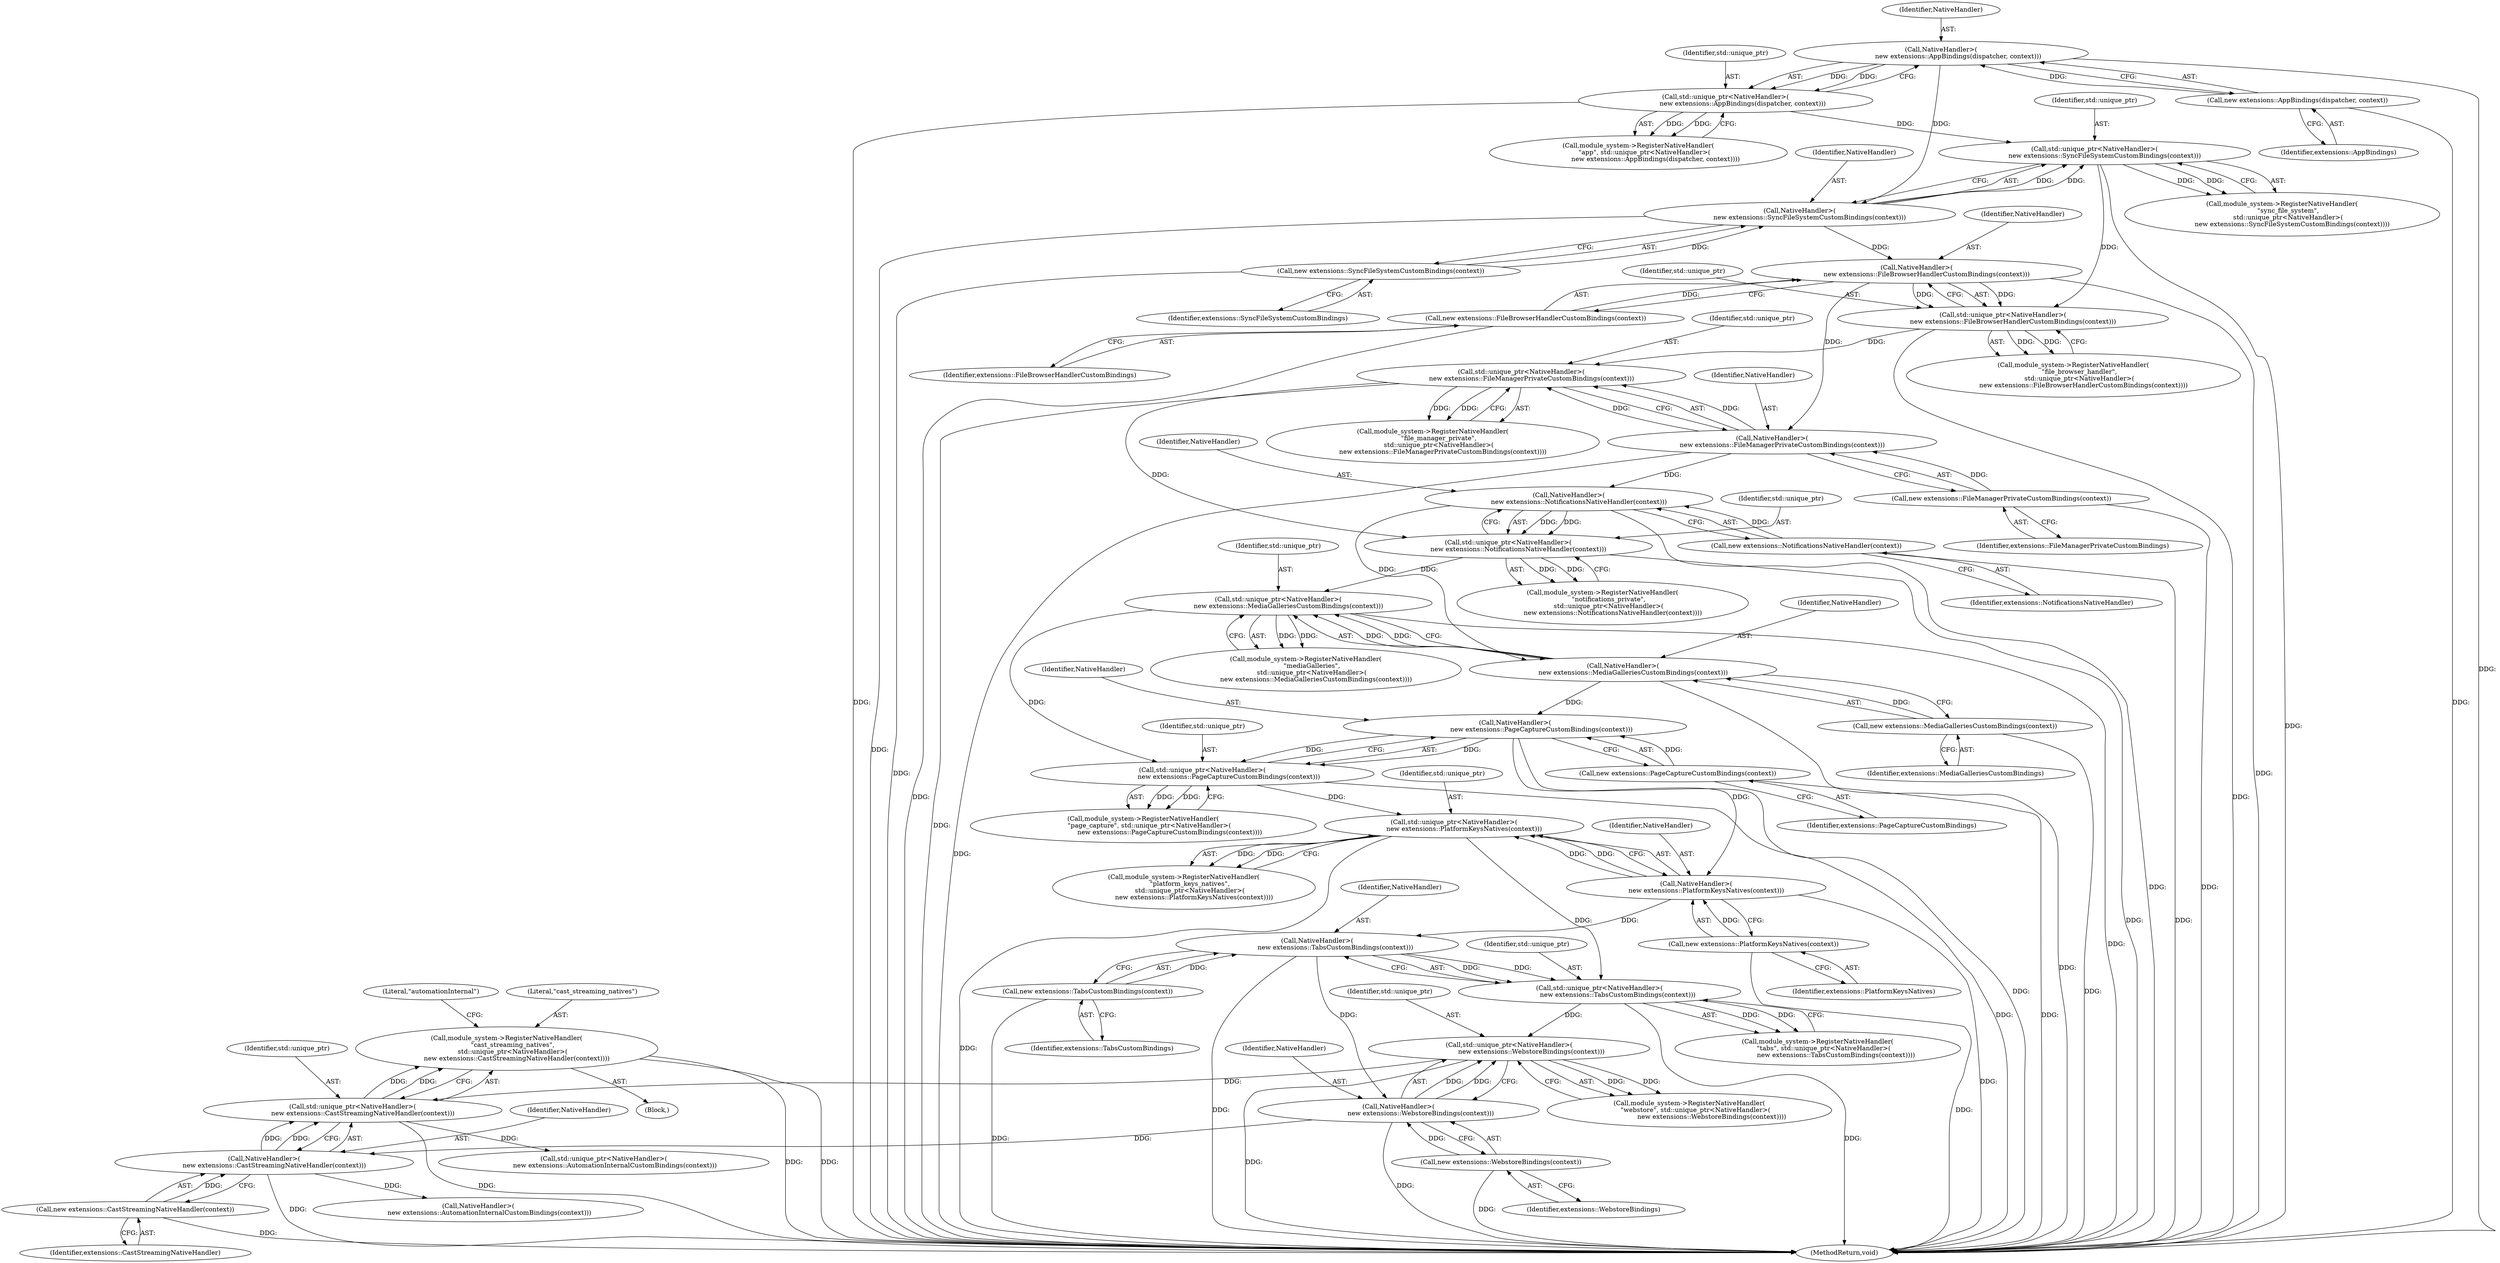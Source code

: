 digraph "0_Chrome_c0569cc04741cccf6548c2169fcc1609d958523f@API" {
"1000190" [label="(Call,module_system->RegisterNativeHandler(\n      \"cast_streaming_natives\",\n      std::unique_ptr<NativeHandler>(\n          new extensions::CastStreamingNativeHandler(context))))"];
"1000192" [label="(Call,std::unique_ptr<NativeHandler>(\n          new extensions::CastStreamingNativeHandler(context)))"];
"1000184" [label="(Call,std::unique_ptr<NativeHandler>(\n                      new extensions::WebstoreBindings(context)))"];
"1000176" [label="(Call,std::unique_ptr<NativeHandler>(\n                  new extensions::TabsCustomBindings(context)))"];
"1000168" [label="(Call,std::unique_ptr<NativeHandler>(\n          new extensions::PlatformKeysNatives(context)))"];
"1000160" [label="(Call,std::unique_ptr<NativeHandler>(\n                          new extensions::PageCaptureCustomBindings(context)))"];
"1000152" [label="(Call,std::unique_ptr<NativeHandler>(\n          new extensions::MediaGalleriesCustomBindings(context)))"];
"1000144" [label="(Call,std::unique_ptr<NativeHandler>(\n          new extensions::NotificationsNativeHandler(context)))"];
"1000136" [label="(Call,std::unique_ptr<NativeHandler>(\n          new extensions::FileManagerPrivateCustomBindings(context)))"];
"1000128" [label="(Call,std::unique_ptr<NativeHandler>(\n          new extensions::FileBrowserHandlerCustomBindings(context)))"];
"1000120" [label="(Call,std::unique_ptr<NativeHandler>(\n          new extensions::SyncFileSystemCustomBindings(context)))"];
"1000112" [label="(Call,std::unique_ptr<NativeHandler>(\n                 new extensions::AppBindings(dispatcher, context)))"];
"1000114" [label="(Call,NativeHandler>(\n                 new extensions::AppBindings(dispatcher, context)))"];
"1000116" [label="(Call,new extensions::AppBindings(dispatcher, context))"];
"1000122" [label="(Call,NativeHandler>(\n          new extensions::SyncFileSystemCustomBindings(context)))"];
"1000124" [label="(Call,new extensions::SyncFileSystemCustomBindings(context))"];
"1000130" [label="(Call,NativeHandler>(\n          new extensions::FileBrowserHandlerCustomBindings(context)))"];
"1000132" [label="(Call,new extensions::FileBrowserHandlerCustomBindings(context))"];
"1000138" [label="(Call,NativeHandler>(\n          new extensions::FileManagerPrivateCustomBindings(context)))"];
"1000140" [label="(Call,new extensions::FileManagerPrivateCustomBindings(context))"];
"1000146" [label="(Call,NativeHandler>(\n          new extensions::NotificationsNativeHandler(context)))"];
"1000148" [label="(Call,new extensions::NotificationsNativeHandler(context))"];
"1000154" [label="(Call,NativeHandler>(\n          new extensions::MediaGalleriesCustomBindings(context)))"];
"1000156" [label="(Call,new extensions::MediaGalleriesCustomBindings(context))"];
"1000162" [label="(Call,NativeHandler>(\n                          new extensions::PageCaptureCustomBindings(context)))"];
"1000164" [label="(Call,new extensions::PageCaptureCustomBindings(context))"];
"1000170" [label="(Call,NativeHandler>(\n          new extensions::PlatformKeysNatives(context)))"];
"1000172" [label="(Call,new extensions::PlatformKeysNatives(context))"];
"1000178" [label="(Call,NativeHandler>(\n                  new extensions::TabsCustomBindings(context)))"];
"1000180" [label="(Call,new extensions::TabsCustomBindings(context))"];
"1000186" [label="(Call,NativeHandler>(\n                      new extensions::WebstoreBindings(context)))"];
"1000188" [label="(Call,new extensions::WebstoreBindings(context))"];
"1000194" [label="(Call,NativeHandler>(\n          new extensions::CastStreamingNativeHandler(context)))"];
"1000196" [label="(Call,new extensions::CastStreamingNativeHandler(context))"];
"1000157" [label="(Identifier,extensions::MediaGalleriesCustomBindings)"];
"1000123" [label="(Identifier,NativeHandler)"];
"1000222" [label="(MethodReturn,void)"];
"1000180" [label="(Call,new extensions::TabsCustomBindings(context))"];
"1000190" [label="(Call,module_system->RegisterNativeHandler(\n      \"cast_streaming_natives\",\n      std::unique_ptr<NativeHandler>(\n          new extensions::CastStreamingNativeHandler(context))))"];
"1000170" [label="(Call,NativeHandler>(\n          new extensions::PlatformKeysNatives(context)))"];
"1000112" [label="(Call,std::unique_ptr<NativeHandler>(\n                 new extensions::AppBindings(dispatcher, context)))"];
"1000188" [label="(Call,new extensions::WebstoreBindings(context))"];
"1000116" [label="(Call,new extensions::AppBindings(dispatcher, context))"];
"1000136" [label="(Call,std::unique_ptr<NativeHandler>(\n          new extensions::FileManagerPrivateCustomBindings(context)))"];
"1000192" [label="(Call,std::unique_ptr<NativeHandler>(\n          new extensions::CastStreamingNativeHandler(context)))"];
"1000155" [label="(Identifier,NativeHandler)"];
"1000121" [label="(Identifier,std::unique_ptr)"];
"1000174" [label="(Call,module_system->RegisterNativeHandler(\n      \"tabs\", std::unique_ptr<NativeHandler>(\n                  new extensions::TabsCustomBindings(context))))"];
"1000158" [label="(Call,module_system->RegisterNativeHandler(\n      \"page_capture\", std::unique_ptr<NativeHandler>(\n                          new extensions::PageCaptureCustomBindings(context))))"];
"1000144" [label="(Call,std::unique_ptr<NativeHandler>(\n          new extensions::NotificationsNativeHandler(context)))"];
"1000148" [label="(Call,new extensions::NotificationsNativeHandler(context))"];
"1000129" [label="(Identifier,std::unique_ptr)"];
"1000187" [label="(Identifier,NativeHandler)"];
"1000193" [label="(Identifier,std::unique_ptr)"];
"1000126" [label="(Call,module_system->RegisterNativeHandler(\n      \"file_browser_handler\",\n      std::unique_ptr<NativeHandler>(\n          new extensions::FileBrowserHandlerCustomBindings(context))))"];
"1000178" [label="(Call,NativeHandler>(\n                  new extensions::TabsCustomBindings(context)))"];
"1000114" [label="(Call,NativeHandler>(\n                 new extensions::AppBindings(dispatcher, context)))"];
"1000200" [label="(Call,std::unique_ptr<NativeHandler>(\n           new extensions::AutomationInternalCustomBindings(context)))"];
"1000199" [label="(Literal,\"automationInternal\")"];
"1000184" [label="(Call,std::unique_ptr<NativeHandler>(\n                      new extensions::WebstoreBindings(context)))"];
"1000138" [label="(Call,NativeHandler>(\n          new extensions::FileManagerPrivateCustomBindings(context)))"];
"1000194" [label="(Call,NativeHandler>(\n          new extensions::CastStreamingNativeHandler(context)))"];
"1000109" [label="(Block,)"];
"1000186" [label="(Call,NativeHandler>(\n                      new extensions::WebstoreBindings(context)))"];
"1000142" [label="(Call,module_system->RegisterNativeHandler(\n      \"notifications_private\",\n      std::unique_ptr<NativeHandler>(\n          new extensions::NotificationsNativeHandler(context))))"];
"1000124" [label="(Call,new extensions::SyncFileSystemCustomBindings(context))"];
"1000125" [label="(Identifier,extensions::SyncFileSystemCustomBindings)"];
"1000113" [label="(Identifier,std::unique_ptr)"];
"1000169" [label="(Identifier,std::unique_ptr)"];
"1000181" [label="(Identifier,extensions::TabsCustomBindings)"];
"1000185" [label="(Identifier,std::unique_ptr)"];
"1000110" [label="(Call,module_system->RegisterNativeHandler(\n      \"app\", std::unique_ptr<NativeHandler>(\n                 new extensions::AppBindings(dispatcher, context))))"];
"1000152" [label="(Call,std::unique_ptr<NativeHandler>(\n          new extensions::MediaGalleriesCustomBindings(context)))"];
"1000196" [label="(Call,new extensions::CastStreamingNativeHandler(context))"];
"1000137" [label="(Identifier,std::unique_ptr)"];
"1000115" [label="(Identifier,NativeHandler)"];
"1000134" [label="(Call,module_system->RegisterNativeHandler(\n      \"file_manager_private\",\n      std::unique_ptr<NativeHandler>(\n          new extensions::FileManagerPrivateCustomBindings(context))))"];
"1000166" [label="(Call,module_system->RegisterNativeHandler(\n      \"platform_keys_natives\",\n      std::unique_ptr<NativeHandler>(\n          new extensions::PlatformKeysNatives(context))))"];
"1000162" [label="(Call,NativeHandler>(\n                          new extensions::PageCaptureCustomBindings(context)))"];
"1000176" [label="(Call,std::unique_ptr<NativeHandler>(\n                  new extensions::TabsCustomBindings(context)))"];
"1000117" [label="(Identifier,extensions::AppBindings)"];
"1000128" [label="(Call,std::unique_ptr<NativeHandler>(\n          new extensions::FileBrowserHandlerCustomBindings(context)))"];
"1000118" [label="(Call,module_system->RegisterNativeHandler(\n      \"sync_file_system\",\n      std::unique_ptr<NativeHandler>(\n          new extensions::SyncFileSystemCustomBindings(context))))"];
"1000133" [label="(Identifier,extensions::FileBrowserHandlerCustomBindings)"];
"1000140" [label="(Call,new extensions::FileManagerPrivateCustomBindings(context))"];
"1000149" [label="(Identifier,extensions::NotificationsNativeHandler)"];
"1000172" [label="(Call,new extensions::PlatformKeysNatives(context))"];
"1000189" [label="(Identifier,extensions::WebstoreBindings)"];
"1000202" [label="(Call,NativeHandler>(\n           new extensions::AutomationInternalCustomBindings(context)))"];
"1000165" [label="(Identifier,extensions::PageCaptureCustomBindings)"];
"1000195" [label="(Identifier,NativeHandler)"];
"1000141" [label="(Identifier,extensions::FileManagerPrivateCustomBindings)"];
"1000120" [label="(Call,std::unique_ptr<NativeHandler>(\n          new extensions::SyncFileSystemCustomBindings(context)))"];
"1000164" [label="(Call,new extensions::PageCaptureCustomBindings(context))"];
"1000171" [label="(Identifier,NativeHandler)"];
"1000161" [label="(Identifier,std::unique_ptr)"];
"1000163" [label="(Identifier,NativeHandler)"];
"1000173" [label="(Identifier,extensions::PlatformKeysNatives)"];
"1000182" [label="(Call,module_system->RegisterNativeHandler(\n      \"webstore\", std::unique_ptr<NativeHandler>(\n                      new extensions::WebstoreBindings(context))))"];
"1000150" [label="(Call,module_system->RegisterNativeHandler(\n      \"mediaGalleries\",\n      std::unique_ptr<NativeHandler>(\n          new extensions::MediaGalleriesCustomBindings(context))))"];
"1000122" [label="(Call,NativeHandler>(\n          new extensions::SyncFileSystemCustomBindings(context)))"];
"1000131" [label="(Identifier,NativeHandler)"];
"1000139" [label="(Identifier,NativeHandler)"];
"1000156" [label="(Call,new extensions::MediaGalleriesCustomBindings(context))"];
"1000145" [label="(Identifier,std::unique_ptr)"];
"1000191" [label="(Literal,\"cast_streaming_natives\")"];
"1000147" [label="(Identifier,NativeHandler)"];
"1000177" [label="(Identifier,std::unique_ptr)"];
"1000132" [label="(Call,new extensions::FileBrowserHandlerCustomBindings(context))"];
"1000179" [label="(Identifier,NativeHandler)"];
"1000160" [label="(Call,std::unique_ptr<NativeHandler>(\n                          new extensions::PageCaptureCustomBindings(context)))"];
"1000153" [label="(Identifier,std::unique_ptr)"];
"1000130" [label="(Call,NativeHandler>(\n          new extensions::FileBrowserHandlerCustomBindings(context)))"];
"1000146" [label="(Call,NativeHandler>(\n          new extensions::NotificationsNativeHandler(context)))"];
"1000197" [label="(Identifier,extensions::CastStreamingNativeHandler)"];
"1000154" [label="(Call,NativeHandler>(\n          new extensions::MediaGalleriesCustomBindings(context)))"];
"1000168" [label="(Call,std::unique_ptr<NativeHandler>(\n          new extensions::PlatformKeysNatives(context)))"];
"1000190" -> "1000109"  [label="AST: "];
"1000190" -> "1000192"  [label="CFG: "];
"1000191" -> "1000190"  [label="AST: "];
"1000192" -> "1000190"  [label="AST: "];
"1000199" -> "1000190"  [label="CFG: "];
"1000190" -> "1000222"  [label="DDG: "];
"1000190" -> "1000222"  [label="DDG: "];
"1000192" -> "1000190"  [label="DDG: "];
"1000192" -> "1000190"  [label="DDG: "];
"1000192" -> "1000194"  [label="CFG: "];
"1000193" -> "1000192"  [label="AST: "];
"1000194" -> "1000192"  [label="AST: "];
"1000192" -> "1000222"  [label="DDG: "];
"1000184" -> "1000192"  [label="DDG: "];
"1000194" -> "1000192"  [label="DDG: "];
"1000194" -> "1000192"  [label="DDG: "];
"1000192" -> "1000200"  [label="DDG: "];
"1000184" -> "1000182"  [label="AST: "];
"1000184" -> "1000186"  [label="CFG: "];
"1000185" -> "1000184"  [label="AST: "];
"1000186" -> "1000184"  [label="AST: "];
"1000182" -> "1000184"  [label="CFG: "];
"1000184" -> "1000222"  [label="DDG: "];
"1000184" -> "1000182"  [label="DDG: "];
"1000184" -> "1000182"  [label="DDG: "];
"1000176" -> "1000184"  [label="DDG: "];
"1000186" -> "1000184"  [label="DDG: "];
"1000186" -> "1000184"  [label="DDG: "];
"1000176" -> "1000174"  [label="AST: "];
"1000176" -> "1000178"  [label="CFG: "];
"1000177" -> "1000176"  [label="AST: "];
"1000178" -> "1000176"  [label="AST: "];
"1000174" -> "1000176"  [label="CFG: "];
"1000176" -> "1000222"  [label="DDG: "];
"1000176" -> "1000174"  [label="DDG: "];
"1000176" -> "1000174"  [label="DDG: "];
"1000168" -> "1000176"  [label="DDG: "];
"1000178" -> "1000176"  [label="DDG: "];
"1000178" -> "1000176"  [label="DDG: "];
"1000168" -> "1000166"  [label="AST: "];
"1000168" -> "1000170"  [label="CFG: "];
"1000169" -> "1000168"  [label="AST: "];
"1000170" -> "1000168"  [label="AST: "];
"1000166" -> "1000168"  [label="CFG: "];
"1000168" -> "1000222"  [label="DDG: "];
"1000168" -> "1000166"  [label="DDG: "];
"1000168" -> "1000166"  [label="DDG: "];
"1000160" -> "1000168"  [label="DDG: "];
"1000170" -> "1000168"  [label="DDG: "];
"1000170" -> "1000168"  [label="DDG: "];
"1000160" -> "1000158"  [label="AST: "];
"1000160" -> "1000162"  [label="CFG: "];
"1000161" -> "1000160"  [label="AST: "];
"1000162" -> "1000160"  [label="AST: "];
"1000158" -> "1000160"  [label="CFG: "];
"1000160" -> "1000222"  [label="DDG: "];
"1000160" -> "1000158"  [label="DDG: "];
"1000160" -> "1000158"  [label="DDG: "];
"1000152" -> "1000160"  [label="DDG: "];
"1000162" -> "1000160"  [label="DDG: "];
"1000162" -> "1000160"  [label="DDG: "];
"1000152" -> "1000150"  [label="AST: "];
"1000152" -> "1000154"  [label="CFG: "];
"1000153" -> "1000152"  [label="AST: "];
"1000154" -> "1000152"  [label="AST: "];
"1000150" -> "1000152"  [label="CFG: "];
"1000152" -> "1000222"  [label="DDG: "];
"1000152" -> "1000150"  [label="DDG: "];
"1000152" -> "1000150"  [label="DDG: "];
"1000144" -> "1000152"  [label="DDG: "];
"1000154" -> "1000152"  [label="DDG: "];
"1000154" -> "1000152"  [label="DDG: "];
"1000144" -> "1000142"  [label="AST: "];
"1000144" -> "1000146"  [label="CFG: "];
"1000145" -> "1000144"  [label="AST: "];
"1000146" -> "1000144"  [label="AST: "];
"1000142" -> "1000144"  [label="CFG: "];
"1000144" -> "1000222"  [label="DDG: "];
"1000144" -> "1000142"  [label="DDG: "];
"1000144" -> "1000142"  [label="DDG: "];
"1000136" -> "1000144"  [label="DDG: "];
"1000146" -> "1000144"  [label="DDG: "];
"1000146" -> "1000144"  [label="DDG: "];
"1000136" -> "1000134"  [label="AST: "];
"1000136" -> "1000138"  [label="CFG: "];
"1000137" -> "1000136"  [label="AST: "];
"1000138" -> "1000136"  [label="AST: "];
"1000134" -> "1000136"  [label="CFG: "];
"1000136" -> "1000222"  [label="DDG: "];
"1000136" -> "1000134"  [label="DDG: "];
"1000136" -> "1000134"  [label="DDG: "];
"1000128" -> "1000136"  [label="DDG: "];
"1000138" -> "1000136"  [label="DDG: "];
"1000138" -> "1000136"  [label="DDG: "];
"1000128" -> "1000126"  [label="AST: "];
"1000128" -> "1000130"  [label="CFG: "];
"1000129" -> "1000128"  [label="AST: "];
"1000130" -> "1000128"  [label="AST: "];
"1000126" -> "1000128"  [label="CFG: "];
"1000128" -> "1000222"  [label="DDG: "];
"1000128" -> "1000126"  [label="DDG: "];
"1000128" -> "1000126"  [label="DDG: "];
"1000120" -> "1000128"  [label="DDG: "];
"1000130" -> "1000128"  [label="DDG: "];
"1000130" -> "1000128"  [label="DDG: "];
"1000120" -> "1000118"  [label="AST: "];
"1000120" -> "1000122"  [label="CFG: "];
"1000121" -> "1000120"  [label="AST: "];
"1000122" -> "1000120"  [label="AST: "];
"1000118" -> "1000120"  [label="CFG: "];
"1000120" -> "1000222"  [label="DDG: "];
"1000120" -> "1000118"  [label="DDG: "];
"1000120" -> "1000118"  [label="DDG: "];
"1000112" -> "1000120"  [label="DDG: "];
"1000122" -> "1000120"  [label="DDG: "];
"1000122" -> "1000120"  [label="DDG: "];
"1000112" -> "1000110"  [label="AST: "];
"1000112" -> "1000114"  [label="CFG: "];
"1000113" -> "1000112"  [label="AST: "];
"1000114" -> "1000112"  [label="AST: "];
"1000110" -> "1000112"  [label="CFG: "];
"1000112" -> "1000222"  [label="DDG: "];
"1000112" -> "1000110"  [label="DDG: "];
"1000112" -> "1000110"  [label="DDG: "];
"1000114" -> "1000112"  [label="DDG: "];
"1000114" -> "1000112"  [label="DDG: "];
"1000114" -> "1000116"  [label="CFG: "];
"1000115" -> "1000114"  [label="AST: "];
"1000116" -> "1000114"  [label="AST: "];
"1000114" -> "1000222"  [label="DDG: "];
"1000116" -> "1000114"  [label="DDG: "];
"1000114" -> "1000122"  [label="DDG: "];
"1000116" -> "1000117"  [label="CFG: "];
"1000117" -> "1000116"  [label="AST: "];
"1000116" -> "1000222"  [label="DDG: "];
"1000122" -> "1000124"  [label="CFG: "];
"1000123" -> "1000122"  [label="AST: "];
"1000124" -> "1000122"  [label="AST: "];
"1000122" -> "1000222"  [label="DDG: "];
"1000124" -> "1000122"  [label="DDG: "];
"1000122" -> "1000130"  [label="DDG: "];
"1000124" -> "1000125"  [label="CFG: "];
"1000125" -> "1000124"  [label="AST: "];
"1000124" -> "1000222"  [label="DDG: "];
"1000130" -> "1000132"  [label="CFG: "];
"1000131" -> "1000130"  [label="AST: "];
"1000132" -> "1000130"  [label="AST: "];
"1000130" -> "1000222"  [label="DDG: "];
"1000132" -> "1000130"  [label="DDG: "];
"1000130" -> "1000138"  [label="DDG: "];
"1000132" -> "1000133"  [label="CFG: "];
"1000133" -> "1000132"  [label="AST: "];
"1000132" -> "1000222"  [label="DDG: "];
"1000138" -> "1000140"  [label="CFG: "];
"1000139" -> "1000138"  [label="AST: "];
"1000140" -> "1000138"  [label="AST: "];
"1000138" -> "1000222"  [label="DDG: "];
"1000140" -> "1000138"  [label="DDG: "];
"1000138" -> "1000146"  [label="DDG: "];
"1000140" -> "1000141"  [label="CFG: "];
"1000141" -> "1000140"  [label="AST: "];
"1000140" -> "1000222"  [label="DDG: "];
"1000146" -> "1000148"  [label="CFG: "];
"1000147" -> "1000146"  [label="AST: "];
"1000148" -> "1000146"  [label="AST: "];
"1000146" -> "1000222"  [label="DDG: "];
"1000148" -> "1000146"  [label="DDG: "];
"1000146" -> "1000154"  [label="DDG: "];
"1000148" -> "1000149"  [label="CFG: "];
"1000149" -> "1000148"  [label="AST: "];
"1000148" -> "1000222"  [label="DDG: "];
"1000154" -> "1000156"  [label="CFG: "];
"1000155" -> "1000154"  [label="AST: "];
"1000156" -> "1000154"  [label="AST: "];
"1000154" -> "1000222"  [label="DDG: "];
"1000156" -> "1000154"  [label="DDG: "];
"1000154" -> "1000162"  [label="DDG: "];
"1000156" -> "1000157"  [label="CFG: "];
"1000157" -> "1000156"  [label="AST: "];
"1000156" -> "1000222"  [label="DDG: "];
"1000162" -> "1000164"  [label="CFG: "];
"1000163" -> "1000162"  [label="AST: "];
"1000164" -> "1000162"  [label="AST: "];
"1000162" -> "1000222"  [label="DDG: "];
"1000164" -> "1000162"  [label="DDG: "];
"1000162" -> "1000170"  [label="DDG: "];
"1000164" -> "1000165"  [label="CFG: "];
"1000165" -> "1000164"  [label="AST: "];
"1000164" -> "1000222"  [label="DDG: "];
"1000170" -> "1000172"  [label="CFG: "];
"1000171" -> "1000170"  [label="AST: "];
"1000172" -> "1000170"  [label="AST: "];
"1000170" -> "1000222"  [label="DDG: "];
"1000172" -> "1000170"  [label="DDG: "];
"1000170" -> "1000178"  [label="DDG: "];
"1000172" -> "1000173"  [label="CFG: "];
"1000173" -> "1000172"  [label="AST: "];
"1000172" -> "1000222"  [label="DDG: "];
"1000178" -> "1000180"  [label="CFG: "];
"1000179" -> "1000178"  [label="AST: "];
"1000180" -> "1000178"  [label="AST: "];
"1000178" -> "1000222"  [label="DDG: "];
"1000180" -> "1000178"  [label="DDG: "];
"1000178" -> "1000186"  [label="DDG: "];
"1000180" -> "1000181"  [label="CFG: "];
"1000181" -> "1000180"  [label="AST: "];
"1000180" -> "1000222"  [label="DDG: "];
"1000186" -> "1000188"  [label="CFG: "];
"1000187" -> "1000186"  [label="AST: "];
"1000188" -> "1000186"  [label="AST: "];
"1000186" -> "1000222"  [label="DDG: "];
"1000188" -> "1000186"  [label="DDG: "];
"1000186" -> "1000194"  [label="DDG: "];
"1000188" -> "1000189"  [label="CFG: "];
"1000189" -> "1000188"  [label="AST: "];
"1000188" -> "1000222"  [label="DDG: "];
"1000194" -> "1000196"  [label="CFG: "];
"1000195" -> "1000194"  [label="AST: "];
"1000196" -> "1000194"  [label="AST: "];
"1000194" -> "1000222"  [label="DDG: "];
"1000196" -> "1000194"  [label="DDG: "];
"1000194" -> "1000202"  [label="DDG: "];
"1000196" -> "1000197"  [label="CFG: "];
"1000197" -> "1000196"  [label="AST: "];
"1000196" -> "1000222"  [label="DDG: "];
}

